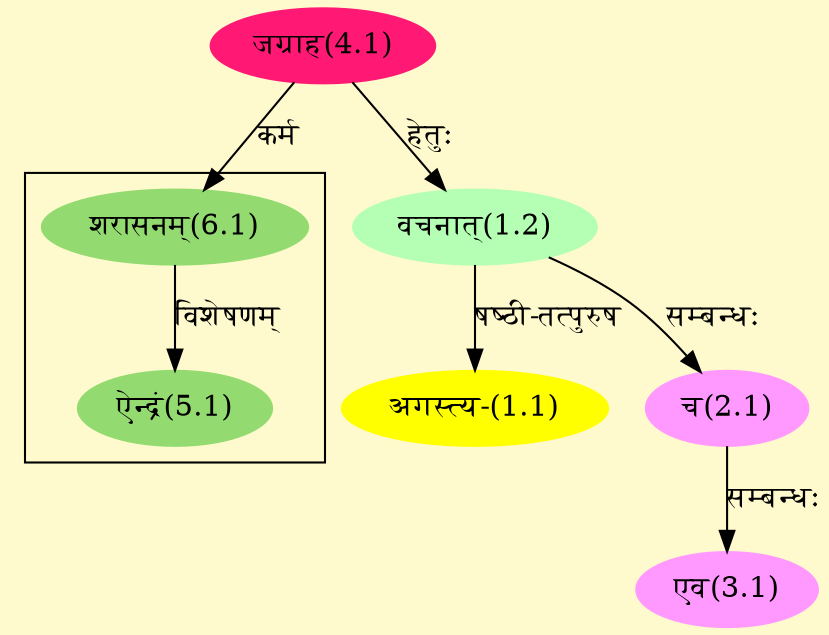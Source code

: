 digraph G{
rankdir=BT;
 compound=true;
 bgcolor="lemonchiffon1";

subgraph cluster_1{
Node5_1 [style=filled, color="#93DB70" label = "ऐन्द्रं(5.1)"]
Node6_1 [style=filled, color="#93DB70" label = "शरासनम्(6.1)"]

}
Node1_1 [style=filled, color="#FFFF00" label = "अगस्त्य-(1.1)"]
Node1_2 [style=filled, color="#B4FFB4" label = "वचनात्(1.2)"]
Node4_1 [style=filled, color="#FF1975" label = "जग्राह(4.1)"]
Node2_1 [style=filled, color="#FF99FF" label = "च(2.1)"]
Node3_1 [style=filled, color="#FF99FF" label = "एव(3.1)"]
Node6_1 [style=filled, color="#93DB70" label = "शरासनम्(6.1)"]
/* Start of Relations section */

Node1_1 -> Node1_2 [  label="षष्ठी-तत्पुरुष"  dir="back" ]
Node1_2 -> Node4_1 [  label="हेतुः"  dir="back" ]
Node2_1 -> Node1_2 [  label="सम्बन्धः"  dir="back" ]
Node3_1 -> Node2_1 [  label="सम्बन्धः"  dir="back" ]
Node5_1 -> Node6_1 [  label="विशेषणम्"  dir="back" ]
Node6_1 -> Node4_1 [  label="कर्म"  dir="back" ]
}

